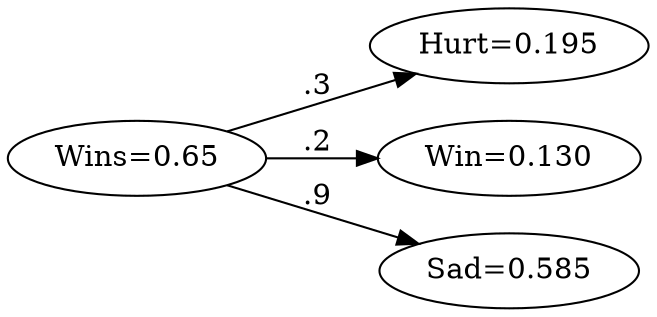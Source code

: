 // Feelings Model
digraph {
	graph [dpi=200 rankdir=LR]
	A [label="Wins=0.65"]
	B [label="Hurt=0.195"]
	C [label="Win=0.130"]
	D [label="Sad=0.585"]
	A -> B [label=.3]
	A -> C [label=.2]
	A -> D [label=.9]
}
